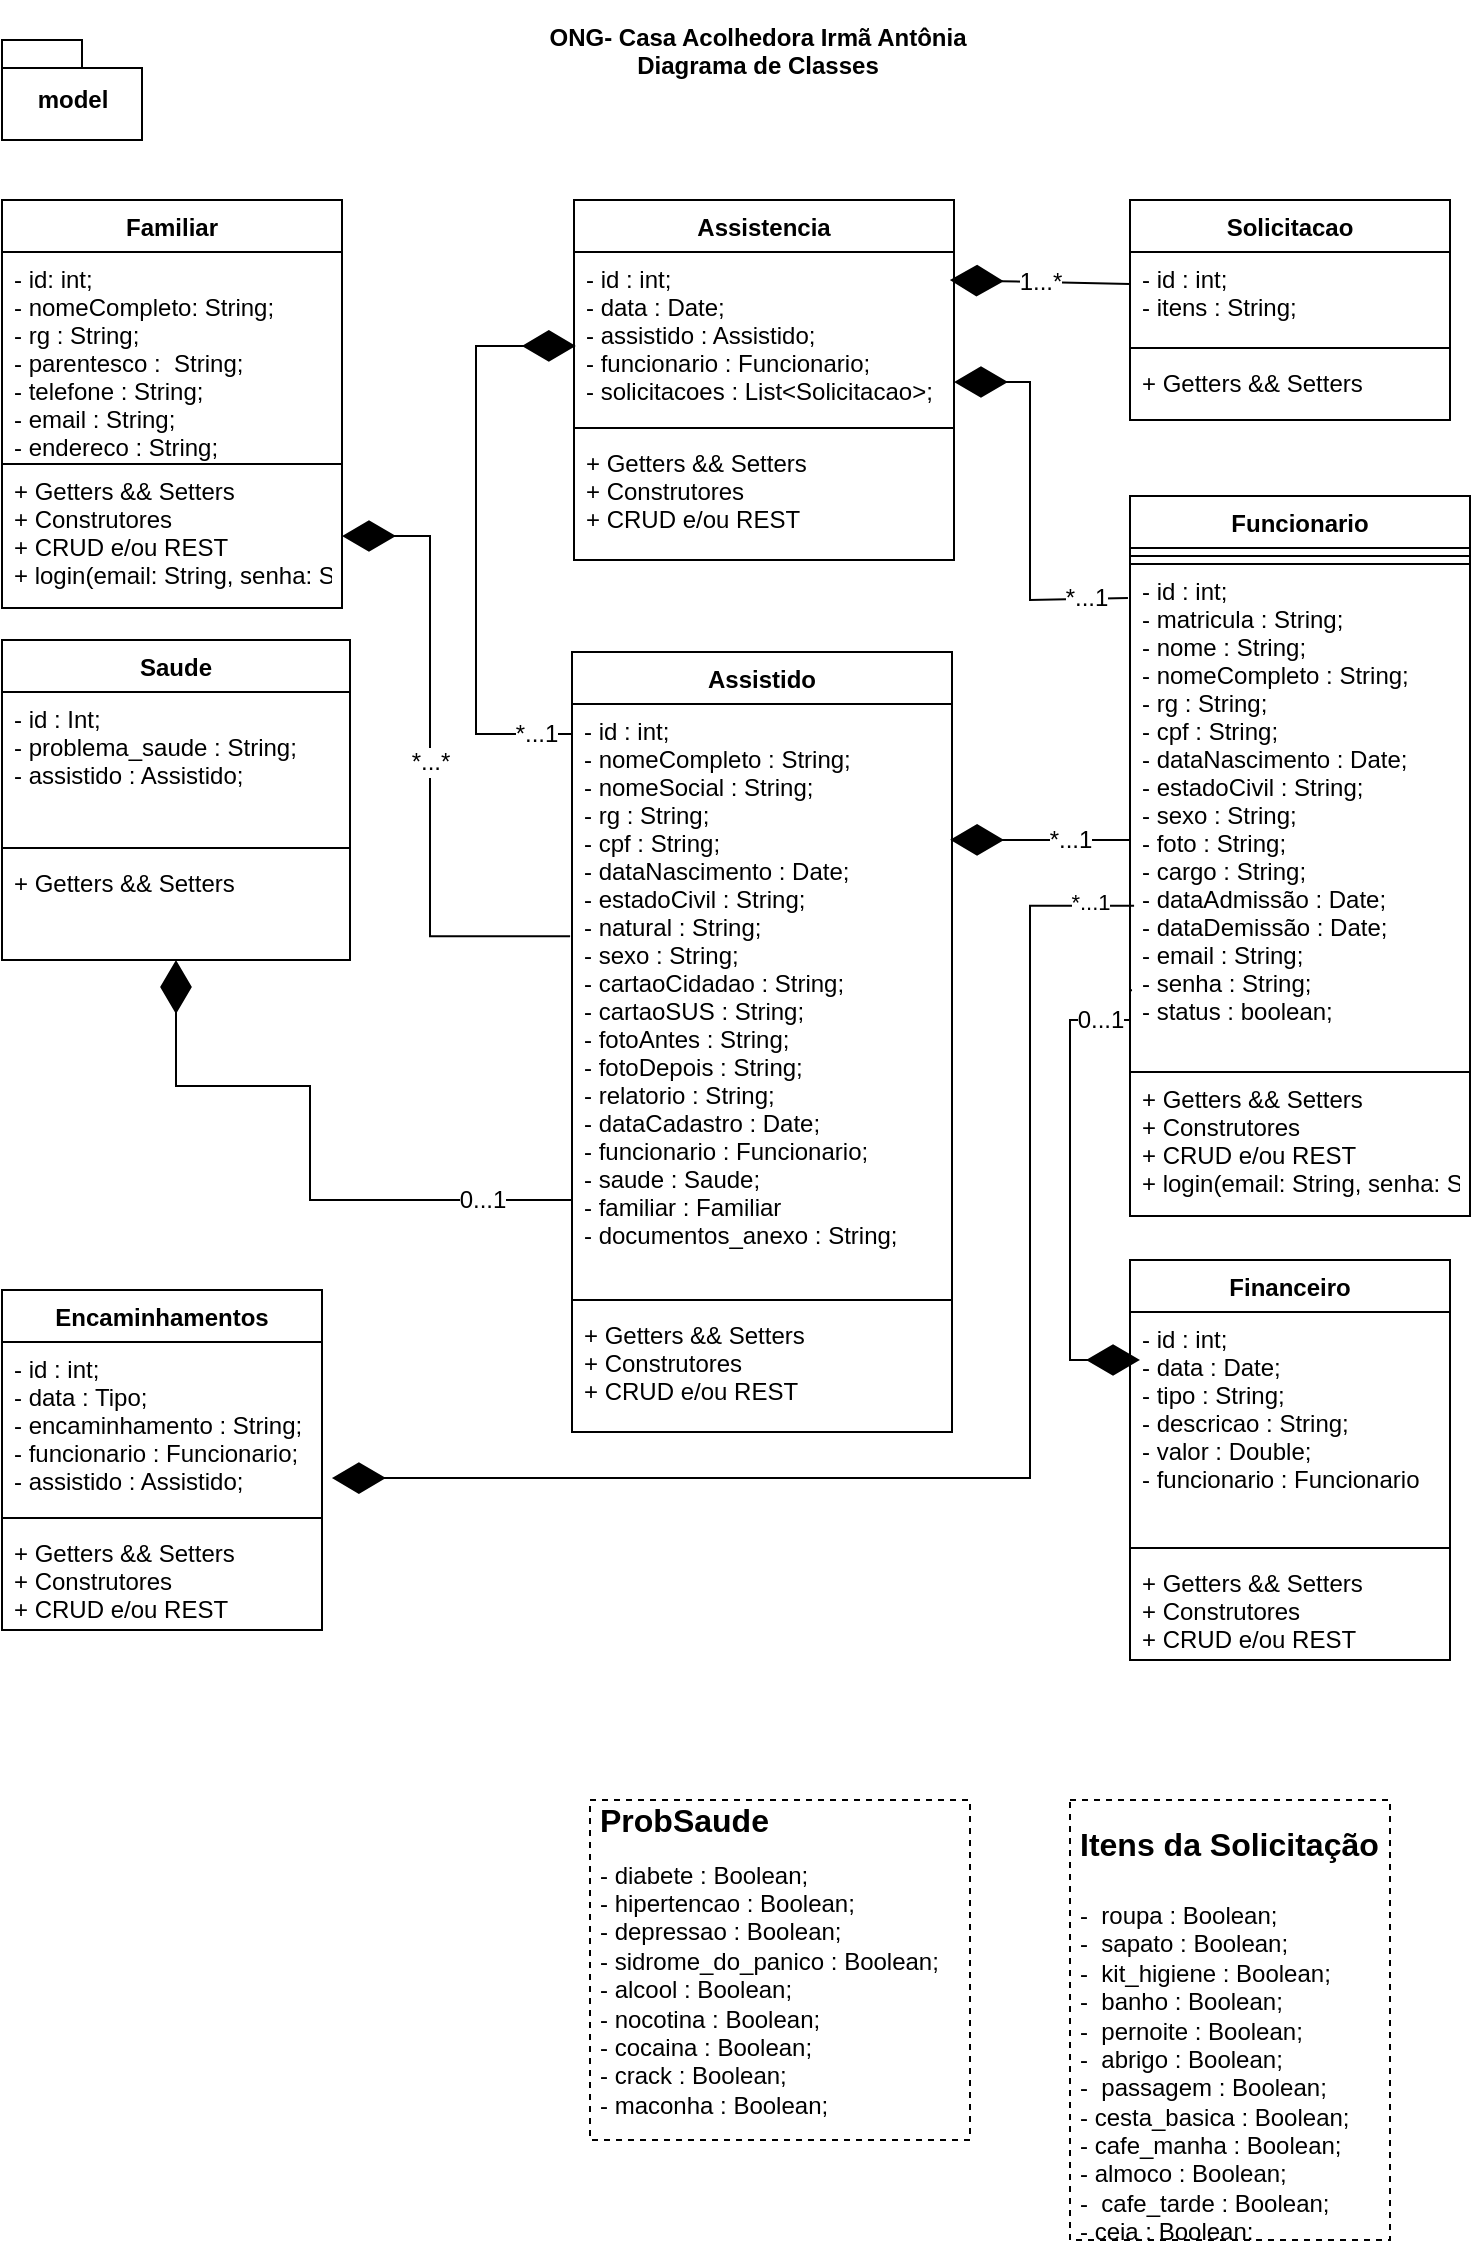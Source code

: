 <mxfile version="17.0.0" type="device"><diagram id="V8NIEzu3ds6T8y8G-yu7" name="Page-1"><mxGraphModel dx="868" dy="450" grid="1" gridSize="10" guides="1" tooltips="1" connect="1" arrows="1" fold="1" page="1" pageScale="1" pageWidth="827" pageHeight="1169" math="0" shadow="0"><root><mxCell id="0"/><mxCell id="1" parent="0"/><mxCell id="LsEdg0_R3i5YZ1CiwI1N-1" value="ONG- Casa Acolhedora Irmã Antônia&#10;Diagrama de Classes" style="text;align=center;fontStyle=1;verticalAlign=middle;spacingLeft=3;spacingRight=3;strokeColor=none;rotatable=0;points=[[0,0.5],[1,0.5]];portConstraint=eastwest;" parent="1" vertex="1"><mxGeometry x="279" y="20" width="270" height="50" as="geometry"/></mxCell><mxCell id="LsEdg0_R3i5YZ1CiwI1N-2" value="Assistido" style="swimlane;fontStyle=1;align=center;verticalAlign=top;childLayout=stackLayout;horizontal=1;startSize=26;horizontalStack=0;resizeParent=1;resizeParentMax=0;resizeLast=0;collapsible=1;marginBottom=0;" parent="1" vertex="1"><mxGeometry x="321" y="346" width="190" height="390" as="geometry"/></mxCell><mxCell id="LsEdg0_R3i5YZ1CiwI1N-23" value="- id : int;&#10;- nomeCompleto : String;&#10;- nomeSocial : String;&#10;- rg : String;&#10;- cpf : String;&#10;- dataNascimento : Date;&#10;- estadoCivil : String;&#10;- natural : String;&#10;- sexo : String;&#10;- cartaoCidadao : String;&#10;- cartaoSUS : String;&#10;- fotoAntes : String;&#10;- fotoDepois : String;&#10;- relatorio : String;&#10;- dataCadastro : Date;&#10;- funcionario : Funcionario;&#10;- saude : Saude;&#10;- familiar : Familiar&#10;- documentos_anexo : String;" style="text;strokeColor=none;fillColor=none;align=left;verticalAlign=top;spacingLeft=4;spacingRight=4;overflow=hidden;rotatable=0;points=[[0,0.5],[1,0.5]];portConstraint=eastwest;" parent="LsEdg0_R3i5YZ1CiwI1N-2" vertex="1"><mxGeometry y="26" width="190" height="294" as="geometry"/></mxCell><mxCell id="LsEdg0_R3i5YZ1CiwI1N-4" value="" style="line;strokeWidth=1;fillColor=none;align=left;verticalAlign=middle;spacingTop=-1;spacingLeft=3;spacingRight=3;rotatable=0;labelPosition=right;points=[];portConstraint=eastwest;" parent="LsEdg0_R3i5YZ1CiwI1N-2" vertex="1"><mxGeometry y="320" width="190" height="8" as="geometry"/></mxCell><mxCell id="LsEdg0_R3i5YZ1CiwI1N-5" value="+ Getters &amp;&amp; Setters&#10;+ Construtores&#10;+ CRUD e/ou REST" style="text;strokeColor=none;fillColor=none;align=left;verticalAlign=top;spacingLeft=4;spacingRight=4;overflow=hidden;rotatable=0;points=[[0,0.5],[1,0.5]];portConstraint=eastwest;" parent="LsEdg0_R3i5YZ1CiwI1N-2" vertex="1"><mxGeometry y="328" width="190" height="62" as="geometry"/></mxCell><mxCell id="LsEdg0_R3i5YZ1CiwI1N-24" value="Funcionario" style="swimlane;fontStyle=1;align=center;verticalAlign=top;childLayout=stackLayout;horizontal=1;startSize=26;horizontalStack=0;resizeParent=1;resizeParentMax=0;resizeLast=0;collapsible=1;marginBottom=0;" parent="1" vertex="1"><mxGeometry x="600" y="268" width="170" height="360" as="geometry"/></mxCell><mxCell id="LsEdg0_R3i5YZ1CiwI1N-26" value="" style="line;strokeWidth=1;fillColor=none;align=left;verticalAlign=middle;spacingTop=-1;spacingLeft=3;spacingRight=3;rotatable=0;labelPosition=right;points=[];portConstraint=eastwest;" parent="LsEdg0_R3i5YZ1CiwI1N-24" vertex="1"><mxGeometry y="26" width="170" height="8" as="geometry"/></mxCell><mxCell id="LsEdg0_R3i5YZ1CiwI1N-25" value="- id : int;&#10;- matricula : String;&#10;- nome : String;&#10;- nomeCompleto : String;&#10;- rg : String;&#10;- cpf : String;&#10;- dataNascimento : Date;&#10;- estadoCivil : String;&#10;- sexo : String;&#10;- foto : String;&#10;- cargo : String;&#10;- dataAdmissão : Date;&#10;- dataDemissão : Date;&#10;- email : String;&#10;- senha : String;&#10;- status : boolean;" style="text;strokeColor=default;fillColor=none;align=left;verticalAlign=top;spacingLeft=4;spacingRight=4;overflow=hidden;rotatable=0;points=[[0,0.5],[1,0.5]];portConstraint=eastwest;" parent="LsEdg0_R3i5YZ1CiwI1N-24" vertex="1"><mxGeometry y="34" width="170" height="254" as="geometry"/></mxCell><mxCell id="LsEdg0_R3i5YZ1CiwI1N-27" value="+ Getters &amp;&amp; Setters&#10;+ Construtores&#10;+ CRUD e/ou REST&#10;+ login(email: String, senha: String): int" style="text;strokeColor=none;fillColor=none;align=left;verticalAlign=top;spacingLeft=4;spacingRight=4;overflow=hidden;rotatable=0;points=[[0,0.5],[1,0.5]];portConstraint=eastwest;" parent="LsEdg0_R3i5YZ1CiwI1N-24" vertex="1"><mxGeometry y="288" width="170" height="72" as="geometry"/></mxCell><mxCell id="LsEdg0_R3i5YZ1CiwI1N-28" value="Assistencia" style="swimlane;fontStyle=1;align=center;verticalAlign=top;childLayout=stackLayout;horizontal=1;startSize=26;horizontalStack=0;resizeParent=1;resizeParentMax=0;resizeLast=0;collapsible=1;marginBottom=0;" parent="1" vertex="1"><mxGeometry x="322" y="120" width="190" height="180" as="geometry"/></mxCell><mxCell id="LsEdg0_R3i5YZ1CiwI1N-29" value="- id : int;&#10;- data : Date;&#10;- assistido : Assistido;&#10;- funcionario : Funcionario;&#10;- solicitacoes : List&lt;Solicitacao&gt;;" style="text;strokeColor=none;fillColor=none;align=left;verticalAlign=top;spacingLeft=4;spacingRight=4;overflow=hidden;rotatable=0;points=[[0,0.5],[1,0.5]];portConstraint=eastwest;" parent="LsEdg0_R3i5YZ1CiwI1N-28" vertex="1"><mxGeometry y="26" width="190" height="84" as="geometry"/></mxCell><mxCell id="LsEdg0_R3i5YZ1CiwI1N-30" value="" style="line;strokeWidth=1;fillColor=none;align=left;verticalAlign=middle;spacingTop=-1;spacingLeft=3;spacingRight=3;rotatable=0;labelPosition=right;points=[];portConstraint=eastwest;" parent="LsEdg0_R3i5YZ1CiwI1N-28" vertex="1"><mxGeometry y="110" width="190" height="8" as="geometry"/></mxCell><mxCell id="LsEdg0_R3i5YZ1CiwI1N-31" value="+ Getters &amp;&amp; Setters&#10;+ Construtores&#10;+ CRUD e/ou REST" style="text;strokeColor=none;fillColor=none;align=left;verticalAlign=top;spacingLeft=4;spacingRight=4;overflow=hidden;rotatable=0;points=[[0,0.5],[1,0.5]];portConstraint=eastwest;" parent="LsEdg0_R3i5YZ1CiwI1N-28" vertex="1"><mxGeometry y="118" width="190" height="62" as="geometry"/></mxCell><mxCell id="LsEdg0_R3i5YZ1CiwI1N-32" value="model" style="shape=folder;fontStyle=1;spacingTop=10;tabWidth=40;tabHeight=14;tabPosition=left;html=1;" parent="1" vertex="1"><mxGeometry x="36" y="40" width="70" height="50" as="geometry"/></mxCell><mxCell id="LsEdg0_R3i5YZ1CiwI1N-37" value="Encaminhamentos" style="swimlane;fontStyle=1;align=center;verticalAlign=top;childLayout=stackLayout;horizontal=1;startSize=26;horizontalStack=0;resizeParent=1;resizeParentMax=0;resizeLast=0;collapsible=1;marginBottom=0;" parent="1" vertex="1"><mxGeometry x="36" y="665" width="160" height="170" as="geometry"/></mxCell><mxCell id="LsEdg0_R3i5YZ1CiwI1N-38" value="- id : int;&#10;- data : Tipo;&#10;- encaminhamento : String;&#10;- funcionario : Funcionario;&#10;- assistido : Assistido;" style="text;strokeColor=none;fillColor=none;align=left;verticalAlign=top;spacingLeft=4;spacingRight=4;overflow=hidden;rotatable=0;points=[[0,0.5],[1,0.5]];portConstraint=eastwest;" parent="LsEdg0_R3i5YZ1CiwI1N-37" vertex="1"><mxGeometry y="26" width="160" height="84" as="geometry"/></mxCell><mxCell id="LsEdg0_R3i5YZ1CiwI1N-39" value="" style="line;strokeWidth=1;fillColor=none;align=left;verticalAlign=middle;spacingTop=-1;spacingLeft=3;spacingRight=3;rotatable=0;labelPosition=right;points=[];portConstraint=eastwest;" parent="LsEdg0_R3i5YZ1CiwI1N-37" vertex="1"><mxGeometry y="110" width="160" height="8" as="geometry"/></mxCell><mxCell id="LsEdg0_R3i5YZ1CiwI1N-40" value="+ Getters &amp;&amp; Setters&#10;+ Construtores&#10;+ CRUD e/ou REST" style="text;strokeColor=none;fillColor=none;align=left;verticalAlign=top;spacingLeft=4;spacingRight=4;overflow=hidden;rotatable=0;points=[[0,0.5],[1,0.5]];portConstraint=eastwest;" parent="LsEdg0_R3i5YZ1CiwI1N-37" vertex="1"><mxGeometry y="118" width="160" height="52" as="geometry"/></mxCell><mxCell id="aL3uGlQkh7vrvcLJ92MS-1" value="Financeiro" style="swimlane;fontStyle=1;align=center;verticalAlign=top;childLayout=stackLayout;horizontal=1;startSize=26;horizontalStack=0;resizeParent=1;resizeParentMax=0;resizeLast=0;collapsible=1;marginBottom=0;" parent="1" vertex="1"><mxGeometry x="600" y="650" width="160" height="200" as="geometry"/></mxCell><mxCell id="aL3uGlQkh7vrvcLJ92MS-2" value="- id : int;&#10;- data : Date;&#10;- tipo : String;&#10;- descricao : String;&#10;- valor : Double;&#10;- funcionario : Funcionario" style="text;strokeColor=none;fillColor=none;align=left;verticalAlign=top;spacingLeft=4;spacingRight=4;overflow=hidden;rotatable=0;points=[[0,0.5],[1,0.5]];portConstraint=eastwest;" parent="aL3uGlQkh7vrvcLJ92MS-1" vertex="1"><mxGeometry y="26" width="160" height="114" as="geometry"/></mxCell><mxCell id="aL3uGlQkh7vrvcLJ92MS-3" value="" style="line;strokeWidth=1;fillColor=none;align=left;verticalAlign=middle;spacingTop=-1;spacingLeft=3;spacingRight=3;rotatable=0;labelPosition=right;points=[];portConstraint=eastwest;" parent="aL3uGlQkh7vrvcLJ92MS-1" vertex="1"><mxGeometry y="140" width="160" height="8" as="geometry"/></mxCell><mxCell id="aL3uGlQkh7vrvcLJ92MS-4" value="+ Getters &amp;&amp; Setters&#10;+ Construtores&#10;+ CRUD e/ou REST" style="text;strokeColor=none;fillColor=none;align=left;verticalAlign=top;spacingLeft=4;spacingRight=4;overflow=hidden;rotatable=0;points=[[0,0.5],[1,0.5]];portConstraint=eastwest;" parent="aL3uGlQkh7vrvcLJ92MS-1" vertex="1"><mxGeometry y="148" width="160" height="52" as="geometry"/></mxCell><mxCell id="WE0CfpYvLQGnFb20TTfo-5" value="Saude" style="swimlane;fontStyle=1;align=center;verticalAlign=top;childLayout=stackLayout;horizontal=1;startSize=26;horizontalStack=0;resizeParent=1;resizeParentMax=0;resizeLast=0;collapsible=1;marginBottom=0;" parent="1" vertex="1"><mxGeometry x="36" y="340" width="174" height="160" as="geometry"/></mxCell><mxCell id="WE0CfpYvLQGnFb20TTfo-6" value="- id : Int;&#10;- problema_saude : String;&#10;- assistido : Assistido;" style="text;strokeColor=none;fillColor=none;align=left;verticalAlign=top;spacingLeft=4;spacingRight=4;overflow=hidden;rotatable=0;points=[[0,0.5],[1,0.5]];portConstraint=eastwest;" parent="WE0CfpYvLQGnFb20TTfo-5" vertex="1"><mxGeometry y="26" width="174" height="74" as="geometry"/></mxCell><mxCell id="WE0CfpYvLQGnFb20TTfo-7" value="" style="line;strokeWidth=1;fillColor=none;align=left;verticalAlign=middle;spacingTop=-1;spacingLeft=3;spacingRight=3;rotatable=0;labelPosition=right;points=[];portConstraint=eastwest;" parent="WE0CfpYvLQGnFb20TTfo-5" vertex="1"><mxGeometry y="100" width="174" height="8" as="geometry"/></mxCell><mxCell id="WE0CfpYvLQGnFb20TTfo-8" value="+ Getters &amp;&amp; Setters" style="text;strokeColor=none;fillColor=none;align=left;verticalAlign=top;spacingLeft=4;spacingRight=4;overflow=hidden;rotatable=0;points=[[0,0.5],[1,0.5]];portConstraint=eastwest;" parent="WE0CfpYvLQGnFb20TTfo-5" vertex="1"><mxGeometry y="108" width="174" height="52" as="geometry"/></mxCell><mxCell id="WE0CfpYvLQGnFb20TTfo-11" value="Solicitacao" style="swimlane;fontStyle=1;align=center;verticalAlign=top;childLayout=stackLayout;horizontal=1;startSize=26;horizontalStack=0;resizeParent=1;resizeParentMax=0;resizeLast=0;collapsible=1;marginBottom=0;" parent="1" vertex="1"><mxGeometry x="600" y="120" width="160" height="110" as="geometry"/></mxCell><mxCell id="WE0CfpYvLQGnFb20TTfo-12" value="- id : int;&#10;- itens : String;" style="text;strokeColor=none;fillColor=none;align=left;verticalAlign=top;spacingLeft=4;spacingRight=4;overflow=hidden;rotatable=0;points=[[0,0.5],[1,0.5]];portConstraint=eastwest;" parent="WE0CfpYvLQGnFb20TTfo-11" vertex="1"><mxGeometry y="26" width="160" height="44" as="geometry"/></mxCell><mxCell id="WE0CfpYvLQGnFb20TTfo-13" value="" style="line;strokeWidth=1;fillColor=none;align=left;verticalAlign=middle;spacingTop=-1;spacingLeft=3;spacingRight=3;rotatable=0;labelPosition=right;points=[];portConstraint=eastwest;" parent="WE0CfpYvLQGnFb20TTfo-11" vertex="1"><mxGeometry y="70" width="160" height="8" as="geometry"/></mxCell><mxCell id="WE0CfpYvLQGnFb20TTfo-14" value="+ Getters &amp;&amp; Setters" style="text;strokeColor=none;fillColor=none;align=left;verticalAlign=top;spacingLeft=4;spacingRight=4;overflow=hidden;rotatable=0;points=[[0,0.5],[1,0.5]];portConstraint=eastwest;" parent="WE0CfpYvLQGnFb20TTfo-11" vertex="1"><mxGeometry y="78" width="160" height="32" as="geometry"/></mxCell><mxCell id="O1EZ6Wlo-bH17Aznu_nm-3" value="&lt;h1&gt;&lt;font style=&quot;font-size: 16px&quot;&gt;Itens da Solicitação&lt;/font&gt;&lt;/h1&gt;&lt;div&gt;&lt;span&gt;-&amp;nbsp; roupa : Boolean;&lt;/span&gt;&lt;br&gt;&lt;/div&gt;&lt;div&gt;&lt;span&gt;-&amp;nbsp; sapato : Boolean;&lt;/span&gt;&lt;br style=&quot;padding: 0px ; margin: 0px&quot;&gt;&lt;span&gt;-&amp;nbsp; kit_higiene : Boolean;&lt;/span&gt;&lt;br style=&quot;padding: 0px ; margin: 0px&quot;&gt;&lt;span&gt;-&amp;nbsp; banho : Boolean;&lt;/span&gt;&lt;br style=&quot;padding: 0px ; margin: 0px&quot;&gt;&lt;span&gt;-&amp;nbsp; pernoite : Boolean;&lt;/span&gt;&lt;br style=&quot;padding: 0px ; margin: 0px&quot;&gt;&lt;span&gt;-&amp;nbsp; abrigo : Boolean;&lt;/span&gt;&lt;br style=&quot;padding: 0px ; margin: 0px&quot;&gt;&lt;span&gt;-&amp;nbsp; passagem : Boolean;&lt;/span&gt;&lt;br style=&quot;padding: 0px ; margin: 0px&quot;&gt;&lt;span&gt;- cesta_basica : Boolean;&lt;/span&gt;&lt;br style=&quot;padding: 0px ; margin: 0px&quot;&gt;&lt;span&gt;- cafe_manha : Boolean;&lt;/span&gt;&lt;br style=&quot;padding: 0px ; margin: 0px&quot;&gt;&lt;span&gt;- almoco : Boolean;&lt;/span&gt;&lt;br style=&quot;padding: 0px ; margin: 0px&quot;&gt;&lt;span&gt;-&amp;nbsp; cafe_tarde : Boolean;&lt;/span&gt;&lt;br style=&quot;padding: 0px ; margin: 0px&quot;&gt;&lt;span&gt;- ceia : Boolean;&lt;/span&gt;&lt;br&gt;&lt;/div&gt;" style="text;html=1;strokeColor=default;fillColor=none;spacing=5;spacingTop=-20;whiteSpace=wrap;overflow=hidden;rounded=0;dashed=1;" parent="1" vertex="1"><mxGeometry x="570" y="920" width="160" height="220" as="geometry"/></mxCell><mxCell id="l2tdOd4k_NJqItD4LFoW-2" value="&lt;h1 style=&quot;font-size: 16px&quot;&gt;&lt;font style=&quot;font-size: 16px&quot;&gt;ProbSaude&lt;/font&gt;&lt;/h1&gt;&lt;div&gt;&lt;font style=&quot;font-size: 12px&quot;&gt;- diabete : Boolean;&lt;br style=&quot;padding: 0px ; margin: 0px&quot;&gt;- hipertencao : Boolean;&lt;br style=&quot;padding: 0px ; margin: 0px&quot;&gt;- depressao : Boolean;&lt;br style=&quot;padding: 0px ; margin: 0px&quot;&gt;- sidrome_do_panico : Boolean;&lt;br style=&quot;padding: 0px ; margin: 0px&quot;&gt;- alcool : Boolean;&lt;br style=&quot;padding: 0px ; margin: 0px&quot;&gt;- nocotina : Boolean;&lt;br style=&quot;padding: 0px ; margin: 0px&quot;&gt;- cocaina : Boolean;&lt;br style=&quot;padding: 0px ; margin: 0px&quot;&gt;- crack : Boolean;&lt;br style=&quot;padding: 0px ; margin: 0px&quot;&gt;- maconha : Boolean;&lt;br&gt;&lt;/font&gt;&lt;/div&gt;&lt;div&gt;&lt;br&gt;&lt;/div&gt;" style="text;html=1;strokeColor=default;fillColor=none;spacing=5;spacingTop=-20;whiteSpace=wrap;overflow=hidden;rounded=0;dashed=1;" parent="1" vertex="1"><mxGeometry x="330" y="920" width="190" height="170" as="geometry"/></mxCell><mxCell id="EMVgxTuxKN4HmM-ueOk9-1" value="Familiar" style="swimlane;fontStyle=1;align=center;verticalAlign=top;childLayout=stackLayout;horizontal=1;startSize=26;horizontalStack=0;resizeParent=1;resizeParentMax=0;resizeLast=0;collapsible=1;marginBottom=0;" parent="1" vertex="1"><mxGeometry x="36" y="120" width="170" height="204" as="geometry"/></mxCell><mxCell id="EMVgxTuxKN4HmM-ueOk9-3" value="- id: int;&#10;- nomeCompleto: String;&#10;- rg : String;&#10;- parentesco :  String;&#10;- telefone : String;&#10;- email : String;&#10;- endereco : String;&#10;" style="text;strokeColor=default;fillColor=none;align=left;verticalAlign=top;spacingLeft=4;spacingRight=4;overflow=hidden;rotatable=0;points=[[0,0.5],[1,0.5]];portConstraint=eastwest;strokeWidth=1;" parent="EMVgxTuxKN4HmM-ueOk9-1" vertex="1"><mxGeometry y="26" width="170" height="106" as="geometry"/></mxCell><mxCell id="EMVgxTuxKN4HmM-ueOk9-4" value="+ Getters &amp;&amp; Setters&#10;+ Construtores&#10;+ CRUD e/ou REST&#10;+ login(email: String, senha: String): int" style="text;strokeColor=none;fillColor=none;align=left;verticalAlign=top;spacingLeft=4;spacingRight=4;overflow=hidden;rotatable=0;points=[[0,0.5],[1,0.5]];portConstraint=eastwest;" parent="EMVgxTuxKN4HmM-ueOk9-1" vertex="1"><mxGeometry y="132" width="170" height="72" as="geometry"/></mxCell><mxCell id="EMVgxTuxKN4HmM-ueOk9-5" value="*...*" style="endArrow=diamondThin;endFill=1;endSize=24;html=1;rounded=0;fontSize=12;exitX=-0.005;exitY=0.395;exitDx=0;exitDy=0;exitPerimeter=0;edgeStyle=orthogonalEdgeStyle;" parent="1" source="LsEdg0_R3i5YZ1CiwI1N-23" edge="1" target="EMVgxTuxKN4HmM-ueOk9-4"><mxGeometry width="160" relative="1" as="geometry"><mxPoint x="300" y="487" as="sourcePoint"/><mxPoint x="198.98" y="487.962" as="targetPoint"/><Array as="points"><mxPoint x="250" y="488"/><mxPoint x="250" y="288"/></Array></mxGeometry></mxCell><mxCell id="EMVgxTuxKN4HmM-ueOk9-8" value="0...1" style="endArrow=diamondThin;endFill=1;endSize=24;html=1;rounded=0;fontSize=12;edgeStyle=orthogonalEdgeStyle;" parent="1" source="LsEdg0_R3i5YZ1CiwI1N-23" edge="1" target="WE0CfpYvLQGnFb20TTfo-8"><mxGeometry x="-0.717" width="160" relative="1" as="geometry"><mxPoint x="311" y="620" as="sourcePoint"/><mxPoint x="137" y="760" as="targetPoint"/><Array as="points"><mxPoint x="190" y="620"/><mxPoint x="190" y="563"/><mxPoint x="123" y="563"/></Array><mxPoint as="offset"/></mxGeometry></mxCell><mxCell id="EMVgxTuxKN4HmM-ueOk9-9" value="0...1" style="endArrow=diamondThin;endFill=1;endSize=24;html=1;rounded=0;fontSize=12;edgeStyle=orthogonalEdgeStyle;exitX=0.006;exitY=0.839;exitDx=0;exitDy=0;exitPerimeter=0;" parent="1" source="LsEdg0_R3i5YZ1CiwI1N-25" edge="1"><mxGeometry x="-0.753" width="160" relative="1" as="geometry"><mxPoint x="550" y="840" as="sourcePoint"/><mxPoint x="605" y="700" as="targetPoint"/><Array as="points"><mxPoint x="600" y="515"/><mxPoint x="600" y="530"/><mxPoint x="570" y="530"/><mxPoint x="570" y="700"/></Array><mxPoint as="offset"/></mxGeometry></mxCell><mxCell id="EMVgxTuxKN4HmM-ueOk9-10" value="*...1" style="endArrow=diamondThin;endFill=1;endSize=24;html=1;rounded=0;fontSize=12;exitX=-0.006;exitY=0.067;exitDx=0;exitDy=0;exitPerimeter=0;edgeStyle=orthogonalEdgeStyle;" parent="1" source="LsEdg0_R3i5YZ1CiwI1N-25" target="LsEdg0_R3i5YZ1CiwI1N-29" edge="1"><mxGeometry x="-0.785" width="160" relative="1" as="geometry"><mxPoint x="550" y="390" as="sourcePoint"/><mxPoint x="750" y="700" as="targetPoint"/><Array as="points"><mxPoint x="550" y="320"/><mxPoint x="550" y="211"/></Array><mxPoint as="offset"/></mxGeometry></mxCell><mxCell id="EMVgxTuxKN4HmM-ueOk9-11" value="*...1" style="endArrow=diamondThin;endFill=1;endSize=24;html=1;rounded=0;fontSize=12;entryX=0.995;entryY=0.231;entryDx=0;entryDy=0;entryPerimeter=0;" parent="1" target="LsEdg0_R3i5YZ1CiwI1N-23" edge="1"><mxGeometry x="-0.333" width="160" relative="1" as="geometry"><mxPoint x="600" y="440" as="sourcePoint"/><mxPoint x="530" y="442" as="targetPoint"/><mxPoint as="offset"/></mxGeometry></mxCell><mxCell id="EMVgxTuxKN4HmM-ueOk9-12" value="1...*" style="endArrow=diamondThin;endFill=1;endSize=24;html=1;rounded=0;fontSize=12;exitX=0;exitY=0.364;exitDx=0;exitDy=0;entryX=0.989;entryY=0.167;entryDx=0;entryDy=0;entryPerimeter=0;exitPerimeter=0;" parent="1" source="WE0CfpYvLQGnFb20TTfo-12" target="LsEdg0_R3i5YZ1CiwI1N-29" edge="1"><mxGeometry width="160" relative="1" as="geometry"><mxPoint x="590" y="100" as="sourcePoint"/><mxPoint x="750" y="100" as="targetPoint"/></mxGeometry></mxCell><mxCell id="EMVgxTuxKN4HmM-ueOk9-14" value="*...1" style="endArrow=diamondThin;endFill=1;endSize=24;html=1;rounded=0;fontSize=12;entryX=-0.011;entryY=0.357;entryDx=0;entryDy=0;entryPerimeter=0;edgeStyle=orthogonalEdgeStyle;" parent="1" edge="1"><mxGeometry x="-0.871" width="160" relative="1" as="geometry"><mxPoint x="320" y="387" as="sourcePoint"/><mxPoint x="322.91" y="192.988" as="targetPoint"/><Array as="points"><mxPoint x="321" y="387"/><mxPoint x="273" y="387"/><mxPoint x="273" y="193"/></Array><mxPoint as="offset"/></mxGeometry></mxCell><mxCell id="GdM5vR7cc1eFp7WiNohi-3" value="*...1" style="endArrow=diamondThin;endFill=1;endSize=24;html=1;rounded=0;exitX=0.012;exitY=0.669;exitDx=0;exitDy=0;exitPerimeter=0;entryX=1.031;entryY=0.798;entryDx=0;entryDy=0;entryPerimeter=0;edgeStyle=orthogonalEdgeStyle;" edge="1" parent="1"><mxGeometry x="-0.936" y="-2" width="160" relative="1" as="geometry"><mxPoint x="602.04" y="472.926" as="sourcePoint"/><mxPoint x="200.96" y="759.032" as="targetPoint"/><Array as="points"><mxPoint x="550" y="473"/><mxPoint x="550" y="759"/></Array><mxPoint as="offset"/></mxGeometry></mxCell></root></mxGraphModel></diagram></mxfile>